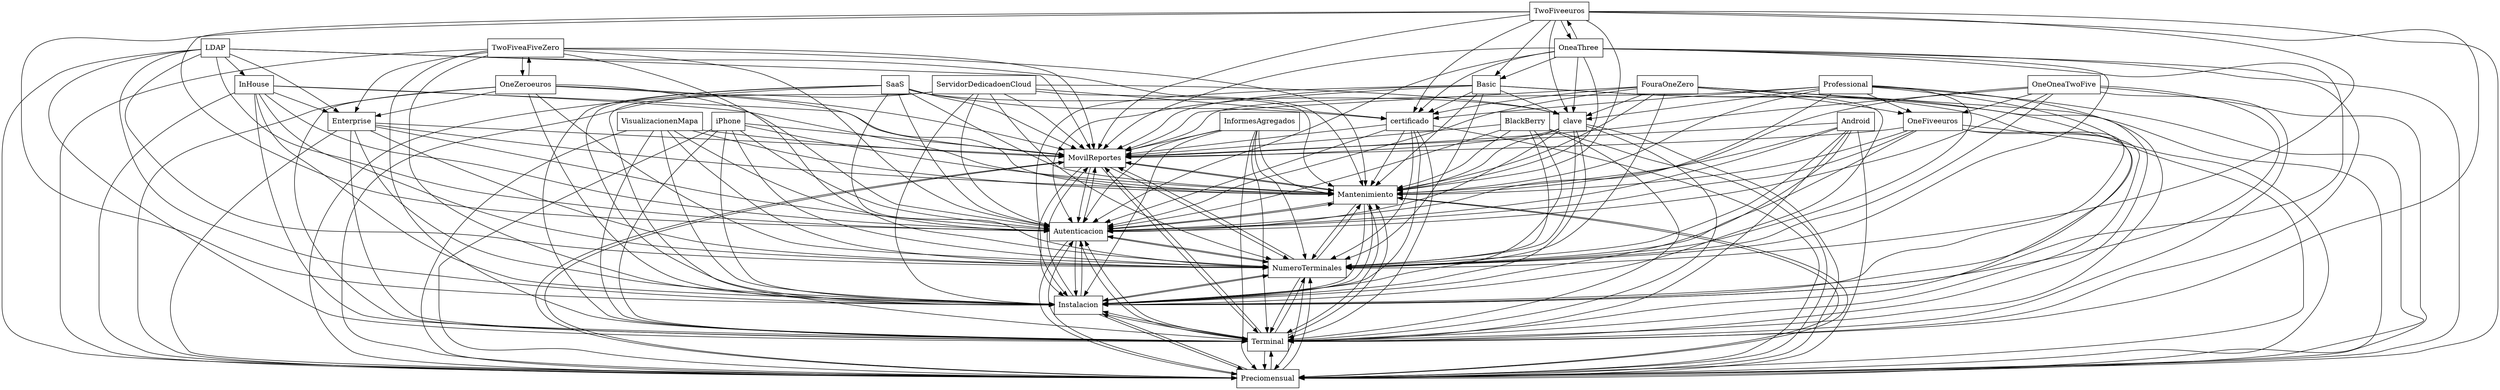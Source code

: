 digraph{
graph [rankdir=TB];
node [shape=box];
edge [arrowhead=normal];
0[label="SaaS",]
1[label="BlackBerry",]
2[label="OneOneaTwoFive",]
3[label="VisualizacionenMapa",]
4[label="MovilReportes",]
5[label="OneFiveeuros",]
6[label="TwoFiveaFiveZero",]
7[label="Professional",]
8[label="ServidorDedicadoenCloud",]
9[label="TwoFiveeuros",]
10[label="iPhone",]
11[label="clave",]
12[label="Mantenimiento",]
13[label="Preciomensual",]
14[label="FouraOneZero",]
15[label="Terminal",]
16[label="Instalacion",]
17[label="LDAP",]
18[label="InformesAgregados",]
19[label="OneaThree",]
20[label="certificado",]
21[label="NumeroTerminales",]
22[label="Basic",]
23[label="Enterprise",]
24[label="Android",]
25[label="OneZeroeuros",]
26[label="Autenticacion",]
27[label="InHouse",]
0->4[label="",]
0->11[label="",]
0->12[label="",]
0->13[label="",]
0->15[label="",]
0->16[label="",]
0->20[label="",]
0->21[label="",]
0->26[label="",]
1->4[label="",]
1->12[label="",]
1->13[label="",]
1->15[label="",]
1->16[label="",]
1->21[label="",]
1->26[label="",]
2->4[label="",]
2->5[label="",]
2->12[label="",]
2->13[label="",]
2->15[label="",]
2->16[label="",]
2->21[label="",]
2->26[label="",]
3->4[label="",]
3->12[label="",]
3->13[label="",]
3->15[label="",]
3->16[label="",]
3->21[label="",]
3->26[label="",]
4->12[label="",]
4->13[label="",]
4->15[label="",]
4->16[label="",]
4->21[label="",]
4->26[label="",]
5->4[label="",]
5->12[label="",]
5->13[label="",]
5->15[label="",]
5->16[label="",]
5->21[label="",]
5->26[label="",]
6->4[label="",]
6->12[label="",]
6->13[label="",]
6->15[label="",]
6->16[label="",]
6->21[label="",]
6->23[label="",]
6->25[label="",]
6->26[label="",]
7->4[label="",]
7->5[label="",]
7->11[label="",]
7->12[label="",]
7->13[label="",]
7->15[label="",]
7->16[label="",]
7->20[label="",]
7->21[label="",]
7->26[label="",]
8->4[label="",]
8->11[label="",]
8->12[label="",]
8->13[label="",]
8->15[label="",]
8->16[label="",]
8->20[label="",]
8->21[label="",]
8->26[label="",]
9->4[label="",]
9->11[label="",]
9->12[label="",]
9->13[label="",]
9->15[label="",]
9->16[label="",]
9->19[label="",]
9->20[label="",]
9->21[label="",]
9->22[label="",]
9->26[label="",]
10->4[label="",]
10->12[label="",]
10->13[label="",]
10->15[label="",]
10->16[label="",]
10->21[label="",]
10->26[label="",]
11->4[label="",]
11->12[label="",]
11->13[label="",]
11->15[label="",]
11->16[label="",]
11->21[label="",]
11->26[label="",]
12->4[label="",]
12->13[label="",]
12->15[label="",]
12->16[label="",]
12->21[label="",]
12->26[label="",]
13->4[label="",]
13->12[label="",]
13->15[label="",]
13->16[label="",]
13->21[label="",]
13->26[label="",]
14->4[label="",]
14->5[label="",]
14->11[label="",]
14->12[label="",]
14->13[label="",]
14->15[label="",]
14->16[label="",]
14->20[label="",]
14->21[label="",]
14->26[label="",]
15->4[label="",]
15->12[label="",]
15->13[label="",]
15->16[label="",]
15->21[label="",]
15->26[label="",]
16->4[label="",]
16->12[label="",]
16->13[label="",]
16->15[label="",]
16->21[label="",]
16->26[label="",]
17->4[label="",]
17->12[label="",]
17->13[label="",]
17->15[label="",]
17->16[label="",]
17->21[label="",]
17->23[label="",]
17->26[label="",]
17->27[label="",]
18->4[label="",]
18->12[label="",]
18->13[label="",]
18->15[label="",]
18->16[label="",]
18->21[label="",]
18->26[label="",]
19->4[label="",]
19->9[label="",]
19->11[label="",]
19->12[label="",]
19->13[label="",]
19->15[label="",]
19->16[label="",]
19->20[label="",]
19->21[label="",]
19->22[label="",]
19->26[label="",]
20->4[label="",]
20->12[label="",]
20->13[label="",]
20->15[label="",]
20->16[label="",]
20->21[label="",]
20->26[label="",]
21->4[label="",]
21->12[label="",]
21->13[label="",]
21->15[label="",]
21->16[label="",]
21->26[label="",]
22->4[label="",]
22->11[label="",]
22->12[label="",]
22->13[label="",]
22->15[label="",]
22->16[label="",]
22->20[label="",]
22->21[label="",]
22->26[label="",]
23->4[label="",]
23->12[label="",]
23->13[label="",]
23->15[label="",]
23->16[label="",]
23->21[label="",]
23->26[label="",]
24->4[label="",]
24->12[label="",]
24->13[label="",]
24->15[label="",]
24->16[label="",]
24->21[label="",]
24->26[label="",]
25->4[label="",]
25->6[label="",]
25->12[label="",]
25->13[label="",]
25->15[label="",]
25->16[label="",]
25->21[label="",]
25->23[label="",]
25->26[label="",]
26->4[label="",]
26->12[label="",]
26->13[label="",]
26->15[label="",]
26->16[label="",]
26->21[label="",]
27->4[label="",]
27->12[label="",]
27->13[label="",]
27->15[label="",]
27->16[label="",]
27->21[label="",]
27->23[label="",]
27->26[label="",]
}
